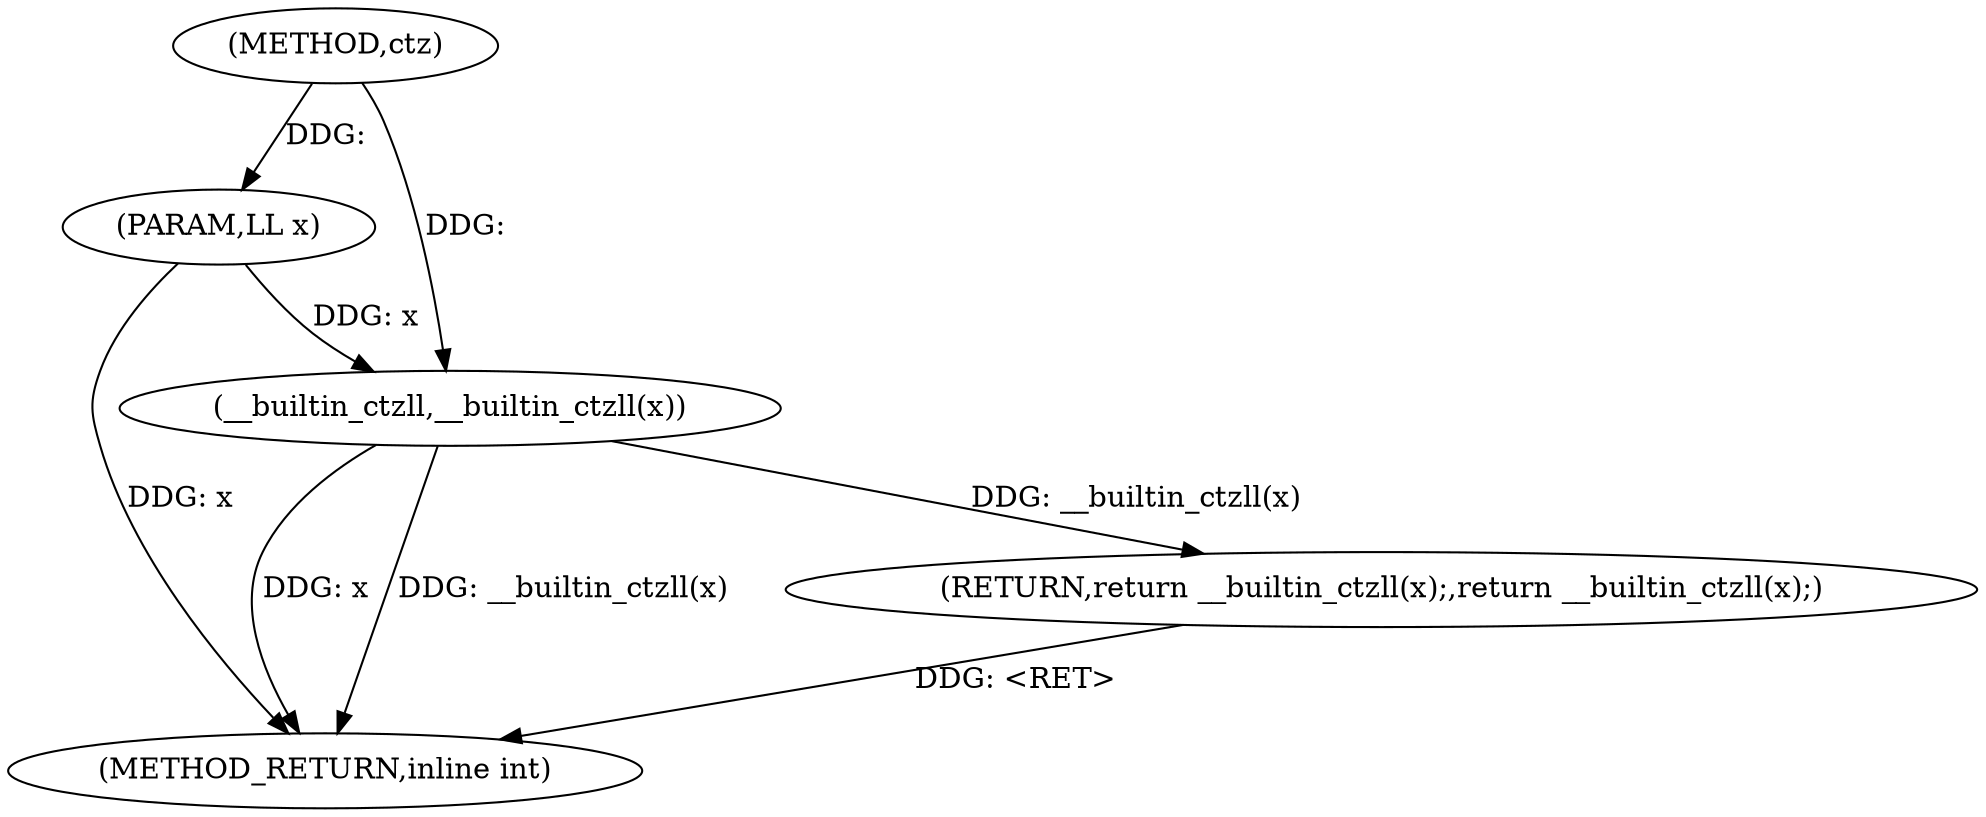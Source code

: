 digraph "ctz" {  
"1001824" [label = "(METHOD,ctz)" ]
"1001830" [label = "(METHOD_RETURN,inline int)" ]
"1001825" [label = "(PARAM,LL x)" ]
"1001827" [label = "(RETURN,return __builtin_ctzll(x);,return __builtin_ctzll(x);)" ]
"1001828" [label = "(__builtin_ctzll,__builtin_ctzll(x))" ]
  "1001825" -> "1001830"  [ label = "DDG: x"] 
  "1001828" -> "1001830"  [ label = "DDG: x"] 
  "1001828" -> "1001830"  [ label = "DDG: __builtin_ctzll(x)"] 
  "1001827" -> "1001830"  [ label = "DDG: <RET>"] 
  "1001824" -> "1001825"  [ label = "DDG: "] 
  "1001828" -> "1001827"  [ label = "DDG: __builtin_ctzll(x)"] 
  "1001825" -> "1001828"  [ label = "DDG: x"] 
  "1001824" -> "1001828"  [ label = "DDG: "] 
}
